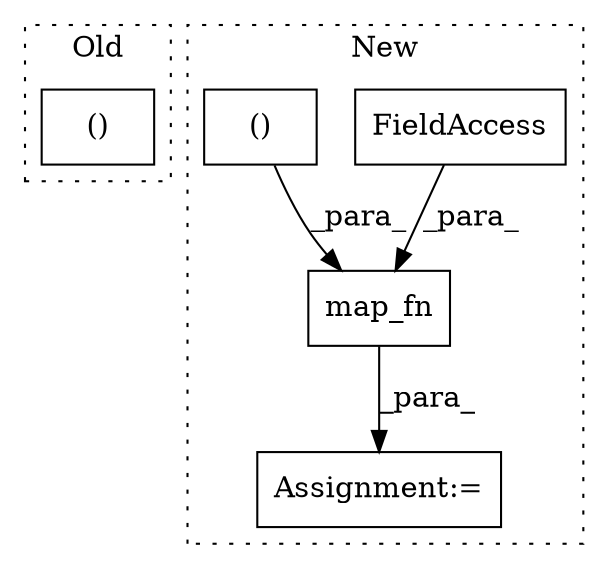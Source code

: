 digraph G {
subgraph cluster0 {
1 [label="()" a="106" s="3233" l="30" shape="box"];
label = "Old";
style="dotted";
}
subgraph cluster1 {
2 [label="map_fn" a="32" s="3047,3204" l="7,2" shape="box"];
3 [label="FieldAccess" a="22" s="3054" l="21" shape="box"];
4 [label="Assignment:=" a="7" s="3034" l="2" shape="box"];
5 [label="()" a="106" s="3161" l="43" shape="box"];
label = "New";
style="dotted";
}
2 -> 4 [label="_para_"];
3 -> 2 [label="_para_"];
5 -> 2 [label="_para_"];
}